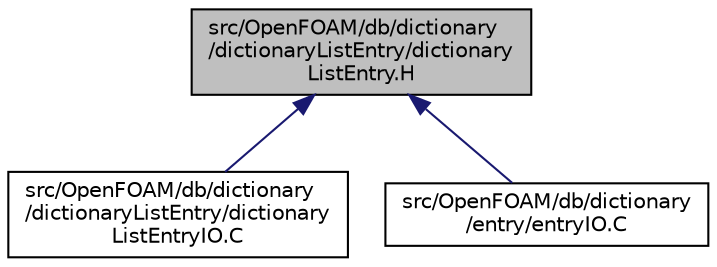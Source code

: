 digraph "src/OpenFOAM/db/dictionary/dictionaryListEntry/dictionaryListEntry.H"
{
  bgcolor="transparent";
  edge [fontname="Helvetica",fontsize="10",labelfontname="Helvetica",labelfontsize="10"];
  node [fontname="Helvetica",fontsize="10",shape=record];
  Node1 [label="src/OpenFOAM/db/dictionary\l/dictionaryListEntry/dictionary\lListEntry.H",height=0.2,width=0.4,color="black", fillcolor="grey75", style="filled" fontcolor="black"];
  Node1 -> Node2 [dir="back",color="midnightblue",fontsize="10",style="solid",fontname="Helvetica"];
  Node2 [label="src/OpenFOAM/db/dictionary\l/dictionaryListEntry/dictionary\lListEntryIO.C",height=0.2,width=0.4,color="black",URL="$dictionaryListEntryIO_8C.html"];
  Node1 -> Node3 [dir="back",color="midnightblue",fontsize="10",style="solid",fontname="Helvetica"];
  Node3 [label="src/OpenFOAM/db/dictionary\l/entry/entryIO.C",height=0.2,width=0.4,color="black",URL="$entryIO_8C.html"];
}
